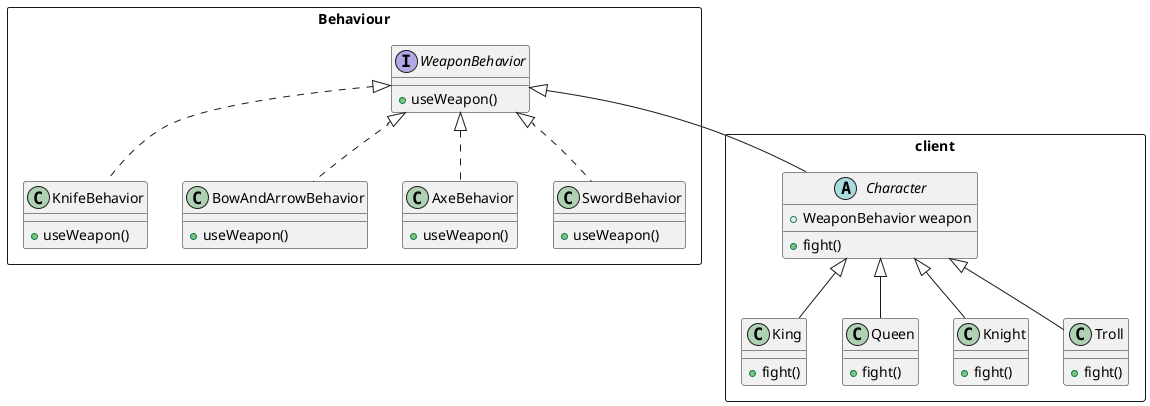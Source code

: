 ﻿@startuml
'https://plantuml.com/class-diagram

package client <<rectangle>>{
    abstract class Character {
    + WeaponBehavior weapon
    + fight()
    }
    class King {
    + fight()
    }
    class Queen {
    + fight()
    }
    class Knight {
    + fight()
    }
    class Troll {
    + fight()
    }
}
package Behaviour <<rectangle>>{
    interface WeaponBehavior {
        + useWeapon()
    }
    class KnifeBehavior {
        + useWeapon()
    }
    class BowAndArrowBehavior {
        + useWeapon()
    }
    class AxeBehavior {
        + useWeapon()
    }
    class SwordBehavior {
        + useWeapon()
    }
}
Character <|-- King
Character <|-- Queen
Character <|-- Knight
Character <|-- Troll
WeaponBehavior <|.. KnifeBehavior
WeaponBehavior <|.. BowAndArrowBehavior
WeaponBehavior <|.. AxeBehavior
WeaponBehavior <|.. SwordBehavior
WeaponBehavior <|-- Character 


@enduml